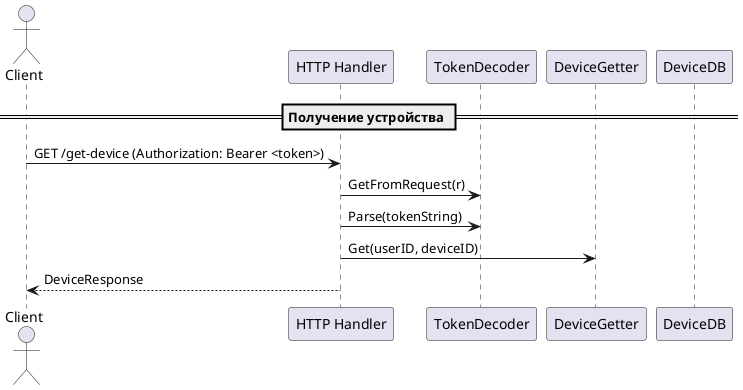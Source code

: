 @startuml
actor Client
participant "HTTP Handler" as Handler
participant TokenDecoder
participant DeviceGetter
participant "DeviceDB" as DeviceDB

== Получение устройства ==
' Клиент делает запрос на устройство
Client -> Handler: GET /get-device (Authorization: Bearer <token>)

' Извлечение и парсинг токена
Handler -> TokenDecoder: GetFromRequest(r)
Handler -> TokenDecoder: Parse(tokenString)

' Получение устройства из базы
Handler -> DeviceGetter: Get(userID, deviceID)

' Ответ клиенту
Handler --> Client: DeviceResponse
@enduml
